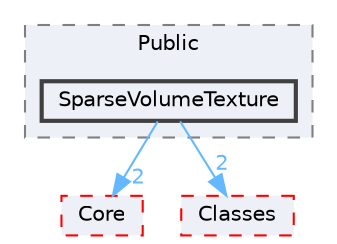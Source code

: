 digraph "SparseVolumeTexture"
{
 // INTERACTIVE_SVG=YES
 // LATEX_PDF_SIZE
  bgcolor="transparent";
  edge [fontname=Helvetica,fontsize=10,labelfontname=Helvetica,labelfontsize=10];
  node [fontname=Helvetica,fontsize=10,shape=box,height=0.2,width=0.4];
  compound=true
  subgraph clusterdir_1d06a51bfc871a6a1823440d0d72725c {
    graph [ bgcolor="#edf0f7", pencolor="grey50", label="Public", fontname=Helvetica,fontsize=10 style="filled,dashed", URL="dir_1d06a51bfc871a6a1823440d0d72725c.html",tooltip=""]
  dir_9334a21862618b65f1f5c8bfc07b462a [label="SparseVolumeTexture", fillcolor="#edf0f7", color="grey25", style="filled,bold", URL="dir_9334a21862618b65f1f5c8bfc07b462a.html",tooltip=""];
  }
  dir_0e6cddcc9caa1238c7f3774224afaa45 [label="Core", fillcolor="#edf0f7", color="red", style="filled,dashed", URL="dir_0e6cddcc9caa1238c7f3774224afaa45.html",tooltip=""];
  dir_0ed647eebe6ffcaa496d3842b7cec6ce [label="Classes", fillcolor="#edf0f7", color="red", style="filled,dashed", URL="dir_0ed647eebe6ffcaa496d3842b7cec6ce.html",tooltip=""];
  dir_9334a21862618b65f1f5c8bfc07b462a->dir_0e6cddcc9caa1238c7f3774224afaa45 [headlabel="2", labeldistance=1.5 headhref="dir_001128_000266.html" href="dir_001128_000266.html" color="steelblue1" fontcolor="steelblue1"];
  dir_9334a21862618b65f1f5c8bfc07b462a->dir_0ed647eebe6ffcaa496d3842b7cec6ce [headlabel="2", labeldistance=1.5 headhref="dir_001128_000193.html" href="dir_001128_000193.html" color="steelblue1" fontcolor="steelblue1"];
}
